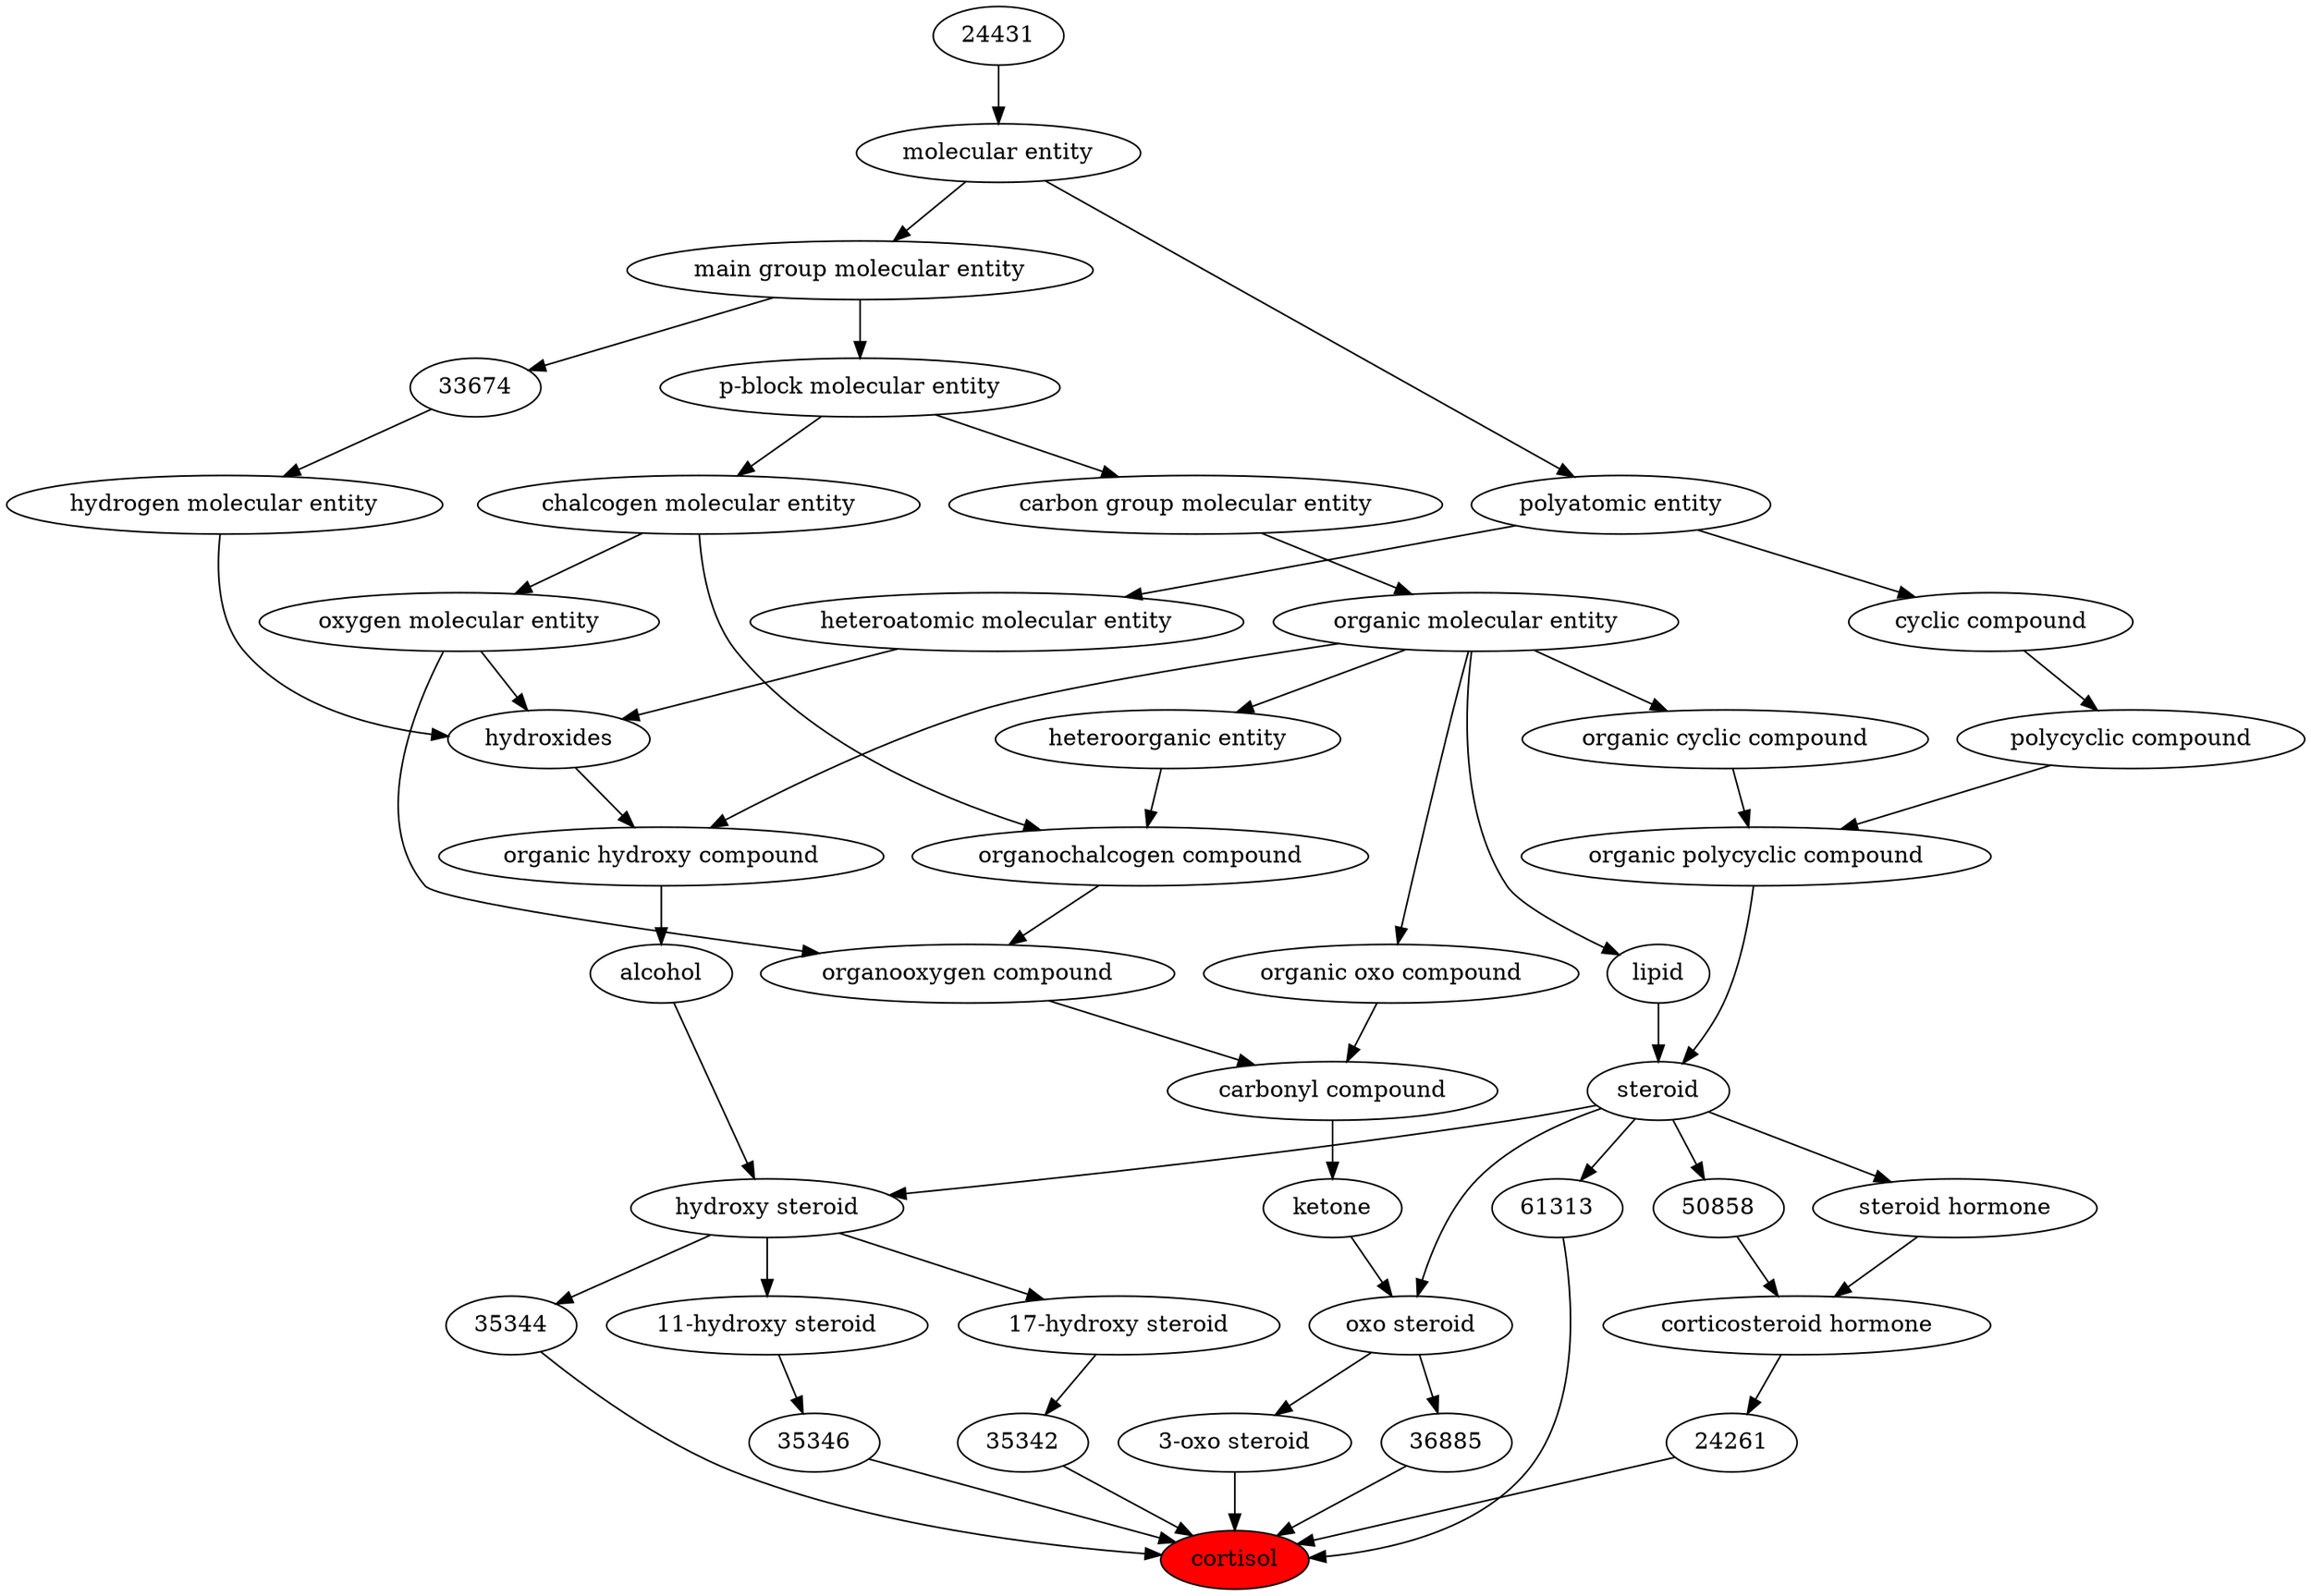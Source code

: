 digraph tree{ 
17650 [label="cortisol" fillcolor=red style=filled]
61313 -> 17650
35344 -> 17650
35346 -> 17650
35342 -> 17650
47788 -> 17650
36885 -> 17650
24261 -> 17650
61313 [label="61313"]
35341 -> 61313
35344 [label="35344"]
35350 -> 35344
35346 [label="35346"]
36841 -> 35346
35342 [label="35342"]
36838 -> 35342
47788 [label="3-oxo steroid"]
35789 -> 47788
36885 [label="36885"]
35789 -> 36885
24261 [label="24261"]
36699 -> 24261
35341 [label="steroid"]
51958 -> 35341
18059 -> 35341
35350 [label="hydroxy steroid"]
30879 -> 35350
35341 -> 35350
36841 [label="11-hydroxy steroid"]
35350 -> 36841
36838 [label="17-hydroxy steroid"]
35350 -> 36838
35789 [label="oxo steroid"]
17087 -> 35789
35341 -> 35789
36699 [label="corticosteroid hormone"]
26764 -> 36699
50858 -> 36699
51958 [label="organic polycyclic compound"]
33832 -> 51958
33635 -> 51958
18059 [label="lipid"]
50860 -> 18059
30879 [label="alcohol"]
33822 -> 30879
17087 [label="ketone"]
36586 -> 17087
26764 [label="steroid hormone"]
35341 -> 26764
50858 [label="50858"]
35341 -> 50858
33832 [label="organic cyclic compound"]
50860 -> 33832
33635 [label="polycyclic compound"]
33595 -> 33635
50860 [label="organic molecular entity"]
33582 -> 50860
33822 [label="organic hydroxy compound"]
24651 -> 33822
50860 -> 33822
36586 [label="carbonyl compound"]
36587 -> 36586
36963 -> 36586
33595 [label="cyclic compound"]
36357 -> 33595
33582 [label="carbon group molecular entity"]
33675 -> 33582
24651 [label="hydroxides"]
25806 -> 24651
33608 -> 24651
37577 -> 24651
36587 [label="organic oxo compound"]
50860 -> 36587
36963 [label="organooxygen compound"]
36962 -> 36963
25806 -> 36963
36357 [label="polyatomic entity"]
23367 -> 36357
33675 [label="p-block molecular entity"]
33579 -> 33675
25806 [label="oxygen molecular entity"]
33304 -> 25806
33608 [label="hydrogen molecular entity"]
33674 -> 33608
37577 [label="heteroatomic molecular entity"]
36357 -> 37577
36962 [label="organochalcogen compound"]
33285 -> 36962
33304 -> 36962
23367 [label="molecular entity"]
24431 -> 23367
33579 [label="main group molecular entity"]
23367 -> 33579
33304 [label="chalcogen molecular entity"]
33675 -> 33304
33674 [label="33674"]
33579 -> 33674
33285 [label="heteroorganic entity"]
50860 -> 33285
24431 [label="24431"]
}